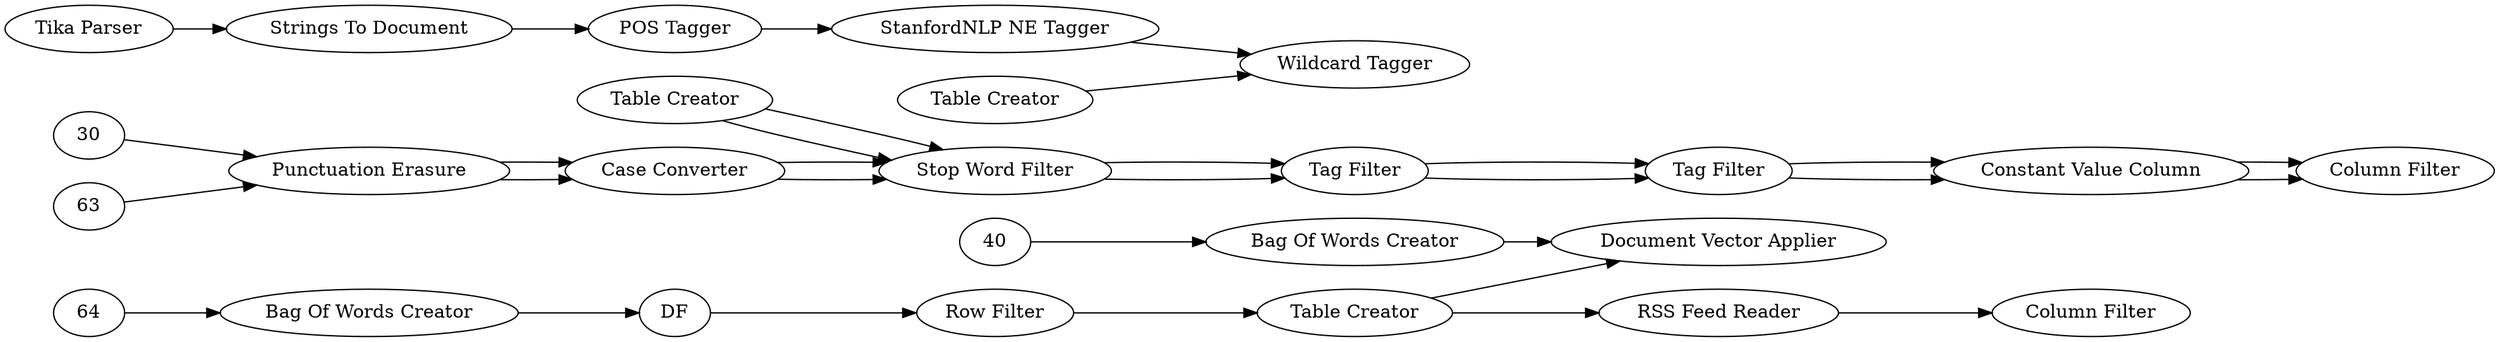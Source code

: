 digraph {
	34 [label=DF]
	35 [label="Bag Of Words Creator"]
	12 [label="Constant Value Column"]
	25 [label="Table Creator"]
	26 [label="Tag Filter"]
	27 [label="Punctuation Erasure"]
	28 [label="Stop Word Filter"]
	29 [label="Case Converter"]
	4 [label="Tika Parser"]
	5 [label="Strings To Document"]
	7 [label="POS Tagger"]
	9 [label="StanfordNLP NE Tagger"]
	10 [label="Wildcard Tagger"]
	11 [label="Table Creator"]
	31 [label="Tag Filter"]
	32 [label="Column Filter"]
	42 [label="Document Vector"]
	45 [label="Document Vector Applier"]
	46 [label="Row Filter"]
	48 [label="Bag Of Words Creator"]
	12 [label="Constant Value Column"]
	25 [label="Table Creator"]
	26 [label="Tag Filter"]
	27 [label="Punctuation Erasure"]
	28 [label="Stop Word Filter"]
	29 [label="Case Converter"]
	31 [label="Tag Filter"]
	32 [label="Column Filter"]
	42 [label="Table Creator"]
	53 [label="RSS Feed Reader"]
	60 [label="Column Filter"]
	4 -> 5
	5 -> 7
	7 -> 9
	9 -> 10
	11 -> 10
	12 -> 32
	25 -> 28
	26 -> 31
	27 -> 29
	28 -> 26
	29 -> 28
	30 -> 27
	31 -> 12
	42 -> 53
	53 -> 60
	12 -> 32
	25 -> 28
	26 -> 31
	27 -> 29
	28 -> 26
	29 -> 28
	31 -> 12
	63 -> 27
	34 -> 46
	35 -> 34
	40 -> 48
	42 -> 45
	46 -> 42
	48 -> 45
	64 -> 35
	rankdir=LR
}
